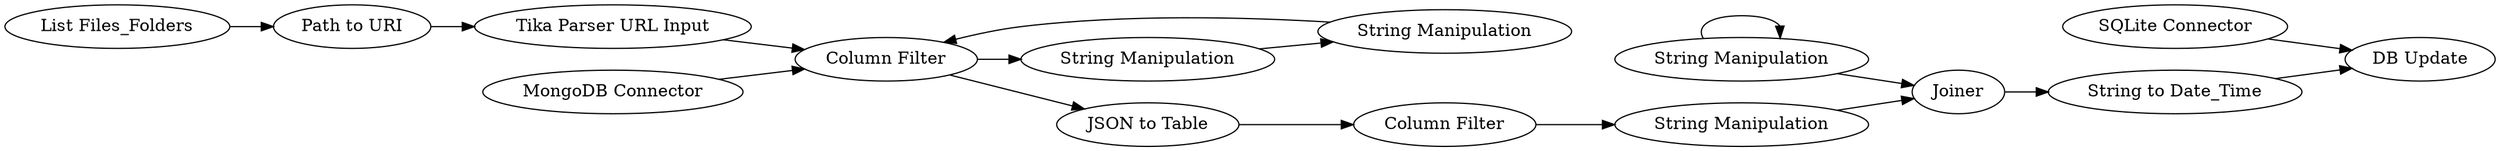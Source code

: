 digraph {
	11 -> 15
	14 -> 14
	6 -> 4
	4 -> 5
	13 -> 2
	12 -> 41
	3 -> 4
	41 -> 17
	1 -> 13
	14 -> 12
	15 -> 12
	5 -> 6
	10 -> 11
	16 -> 17
	2 -> 4
	4 -> 10
	5 [label="String Manipulation"]
	16 [label="SQLite Connector"]
	13 [label="Path to URI"]
	1 [label="List Files_Folders"]
	41 [label="String to Date_Time"]
	12 [label=Joiner]
	11 [label="Column Filter"]
	4 [label="Column Filter"]
	6 [label="String Manipulation"]
	15 [label="String Manipulation"]
	14 [label="String Manipulation"]
	17 [label="DB Update"]
	3 [label="MongoDB Connector"]
	2 [label="Tika Parser URL Input"]
	10 [label="JSON to Table"]
	rankdir=LR
}
